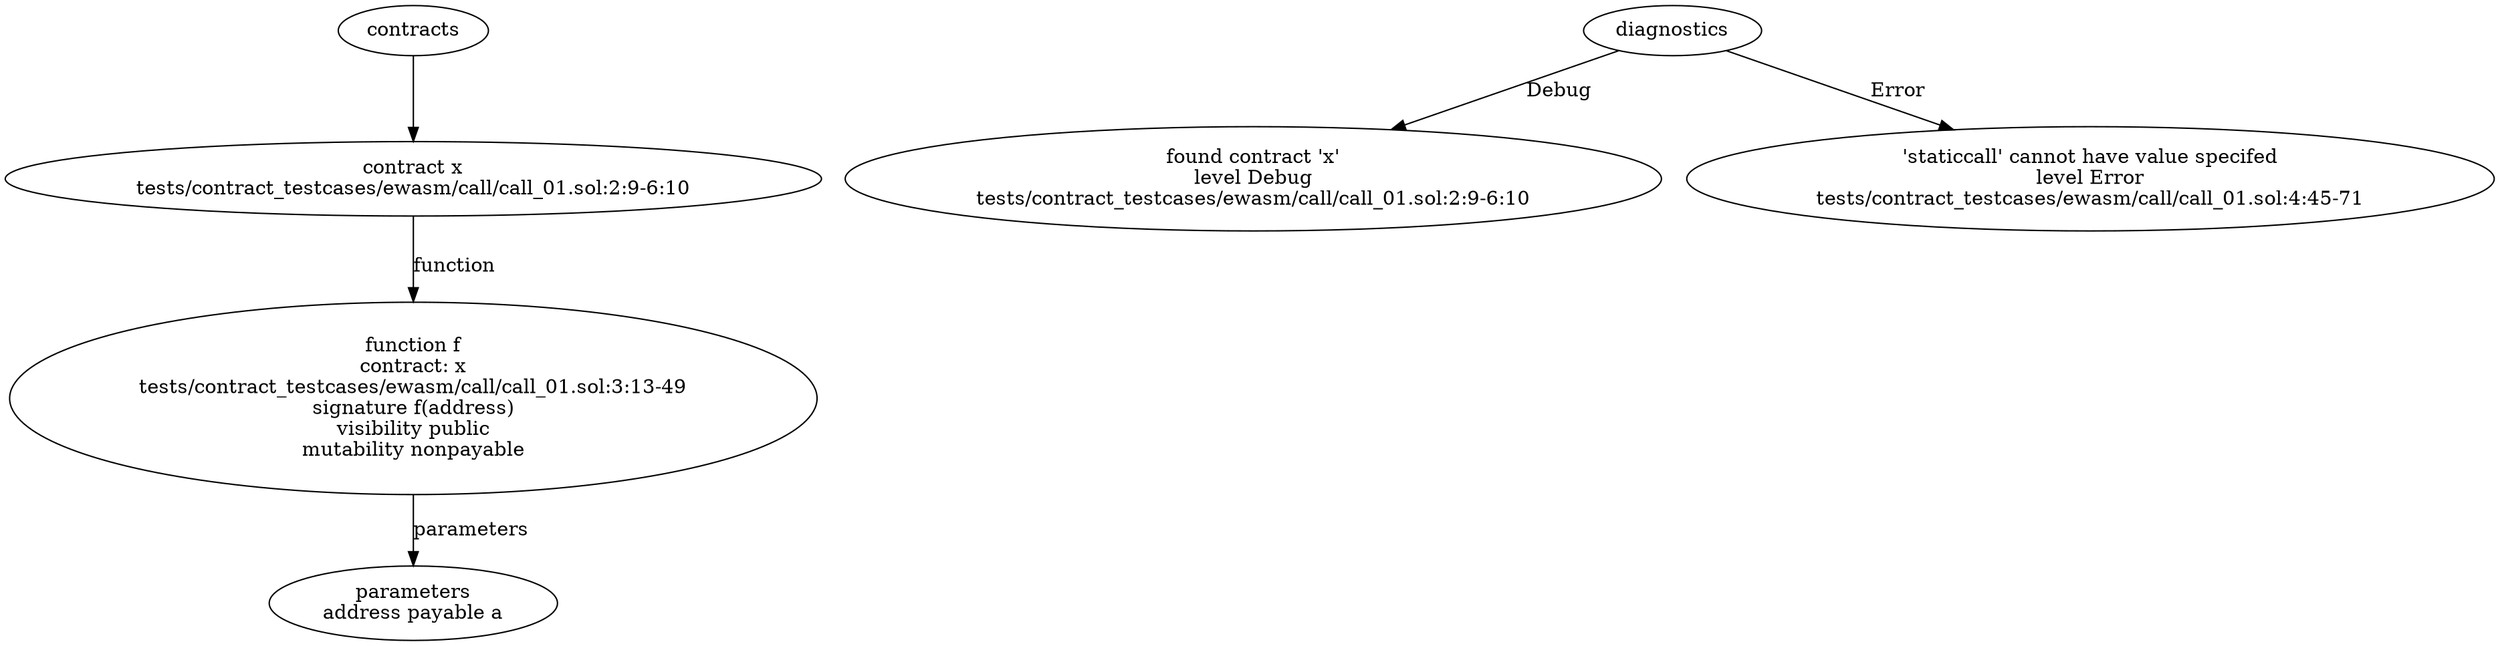 strict digraph "tests/contract_testcases/ewasm/call/call_01.sol" {
	contract [label="contract x\ntests/contract_testcases/ewasm/call/call_01.sol:2:9-6:10"]
	f [label="function f\ncontract: x\ntests/contract_testcases/ewasm/call/call_01.sol:3:13-49\nsignature f(address)\nvisibility public\nmutability nonpayable"]
	parameters [label="parameters\naddress payable a"]
	diagnostic [label="found contract 'x'\nlevel Debug\ntests/contract_testcases/ewasm/call/call_01.sol:2:9-6:10"]
	diagnostic_6 [label="'staticcall' cannot have value specifed\nlevel Error\ntests/contract_testcases/ewasm/call/call_01.sol:4:45-71"]
	contracts -> contract
	contract -> f [label="function"]
	f -> parameters [label="parameters"]
	diagnostics -> diagnostic [label="Debug"]
	diagnostics -> diagnostic_6 [label="Error"]
}
